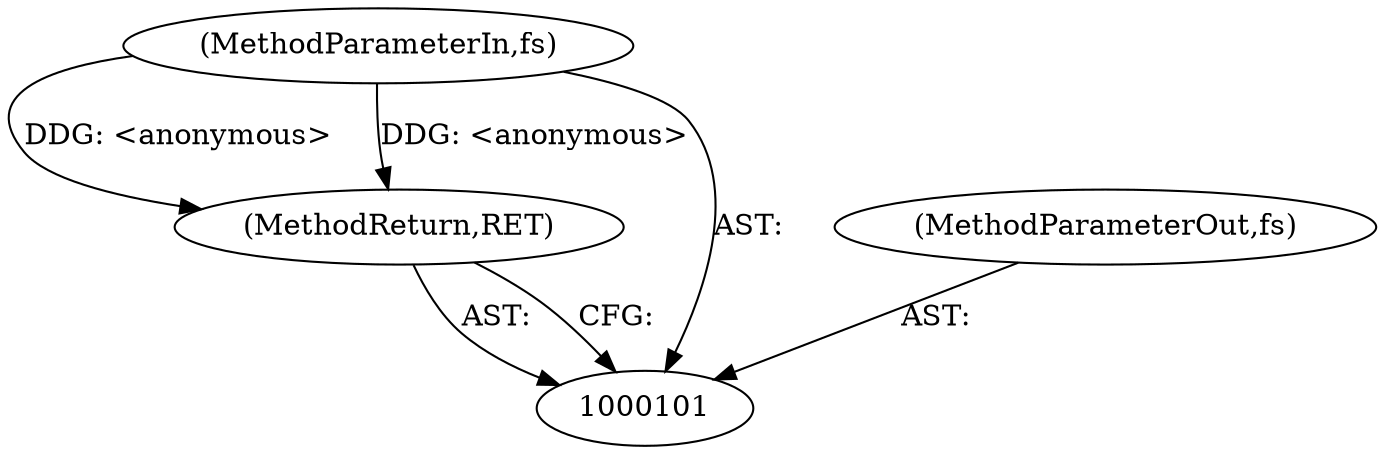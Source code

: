 digraph "0_dosfstools_07908124838afcc99c577d1d3e84cef2dbd39cb7" {
"1000102" [label="(MethodParameterIn,fs)"];
"1000122" [label="(MethodParameterOut,fs)"];
"1000104" [label="(MethodReturn,RET)"];
"1000102" -> "1000101"  [label="AST: "];
"1000102" -> "1000104"  [label="DDG: <anonymous>"];
"1000122" -> "1000101"  [label="AST: "];
"1000104" -> "1000101"  [label="AST: "];
"1000104" -> "1000101"  [label="CFG: "];
"1000102" -> "1000104"  [label="DDG: <anonymous>"];
}
